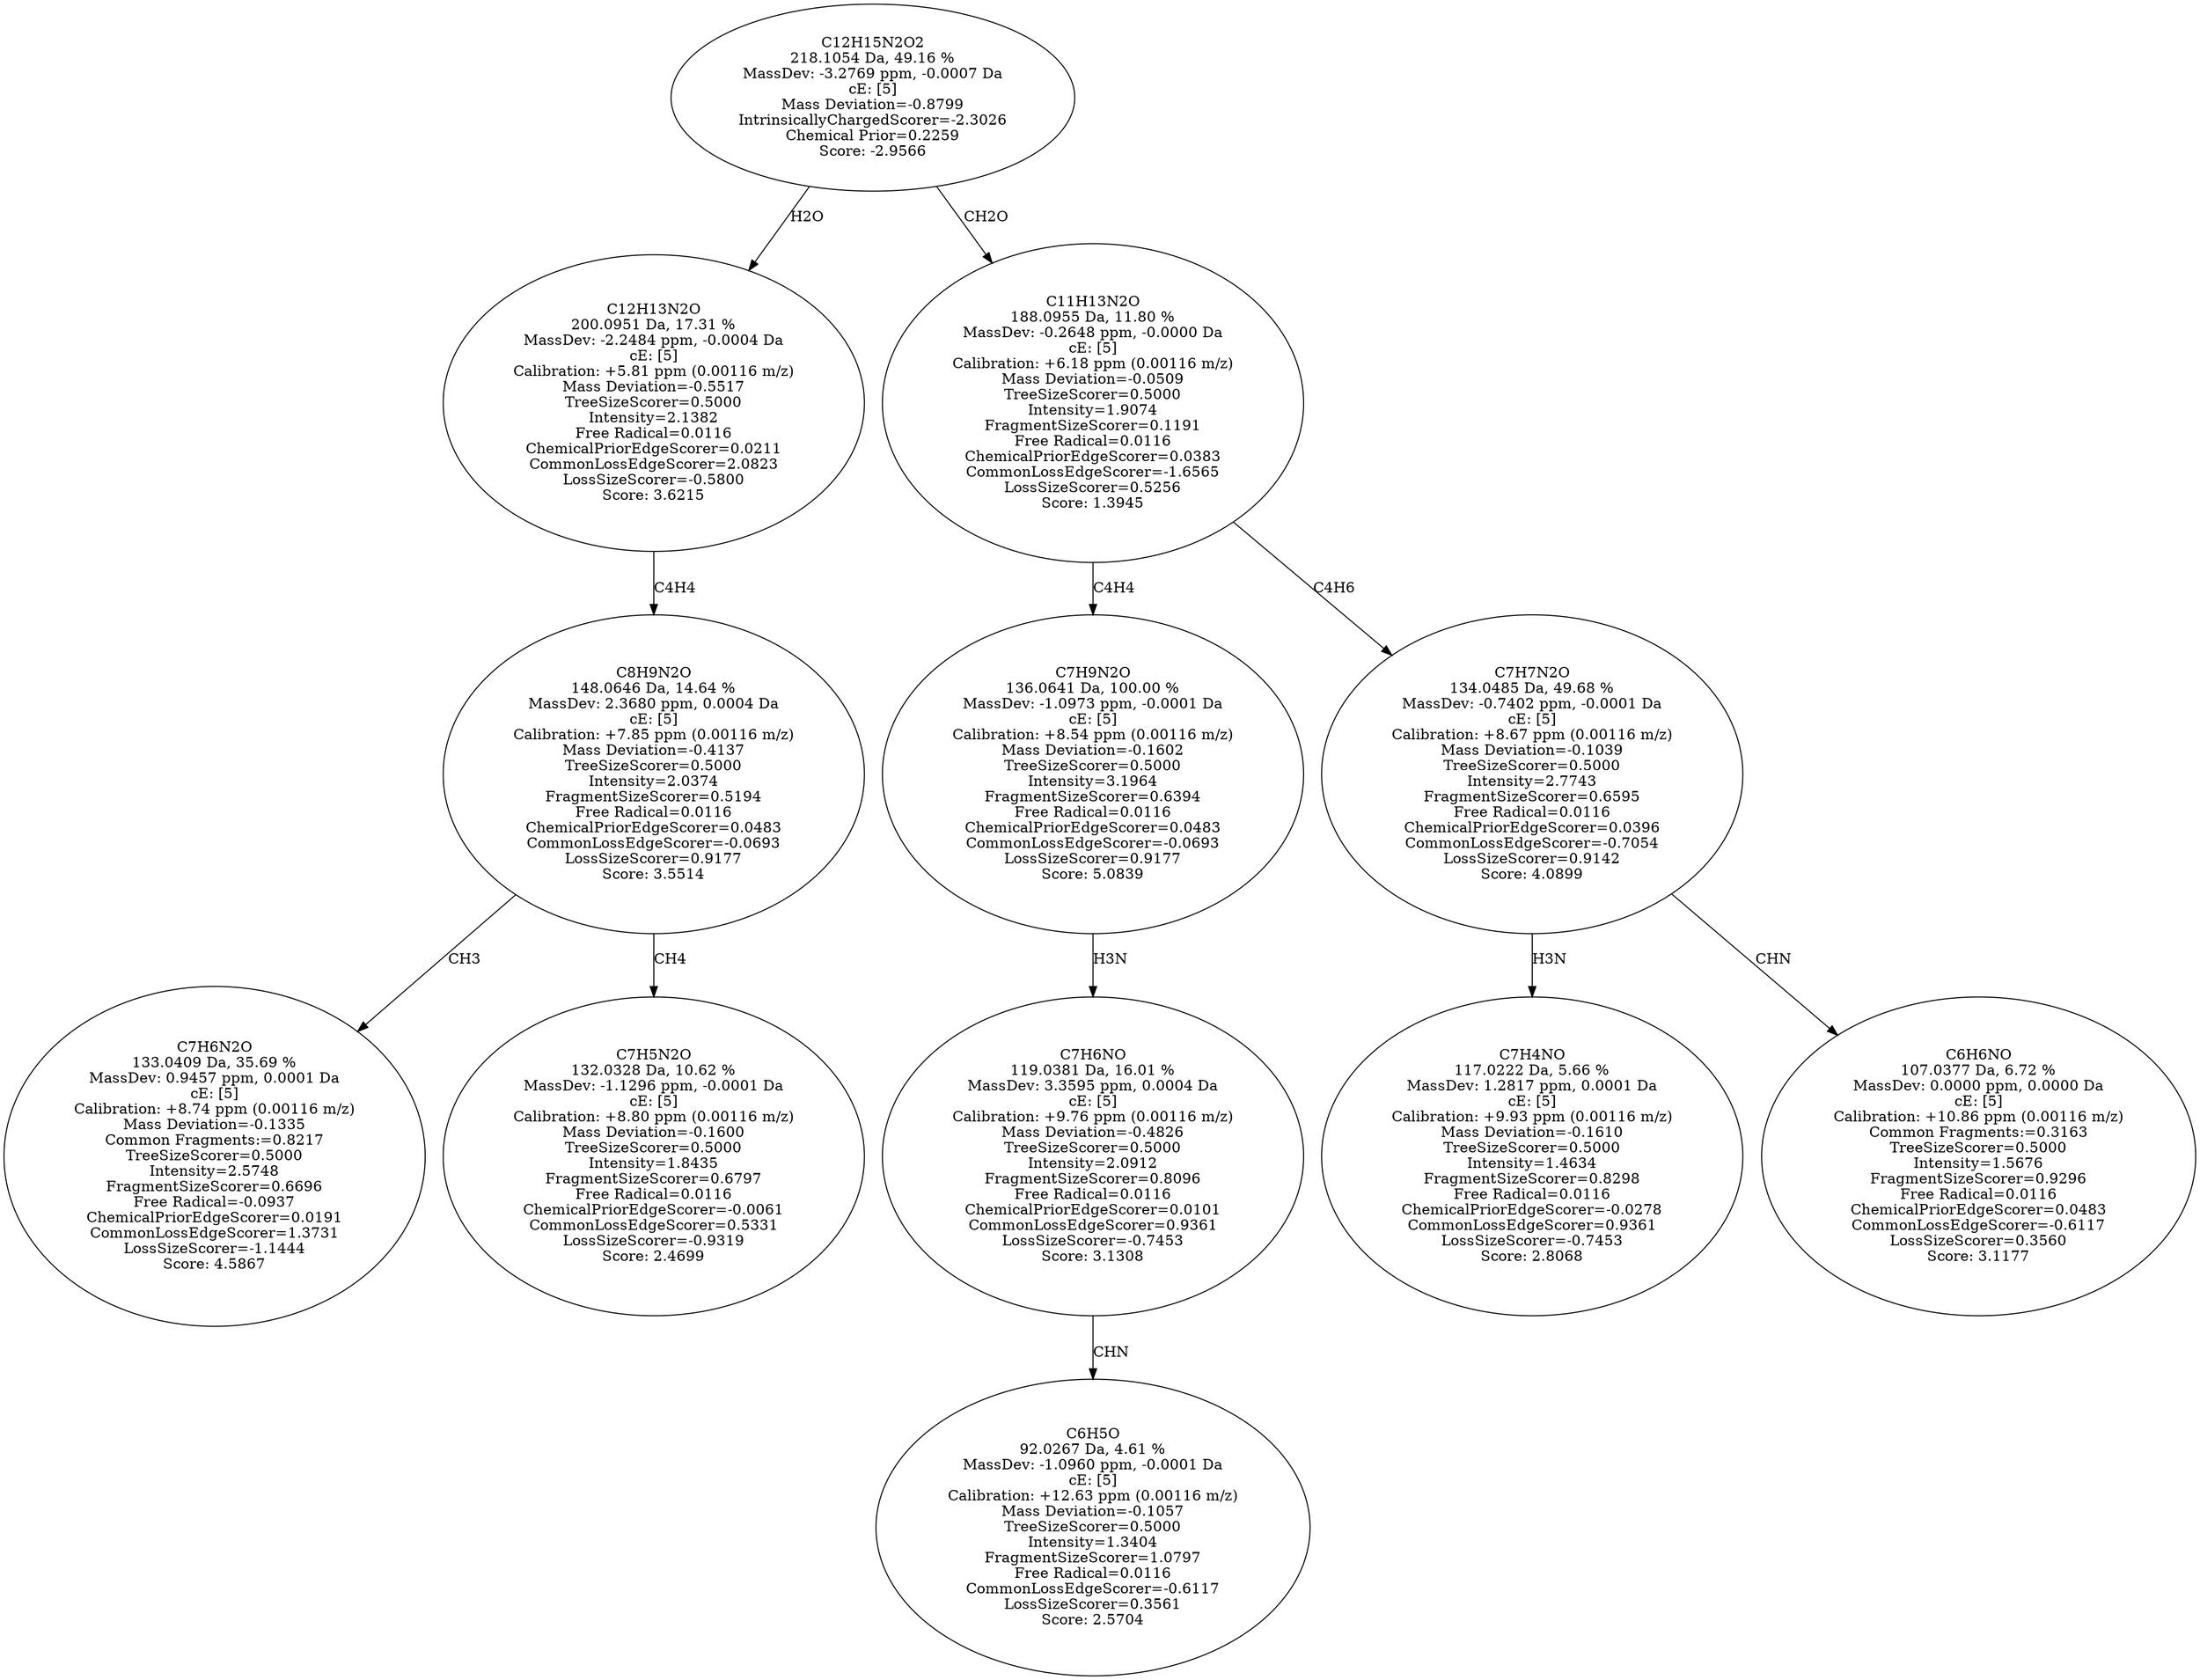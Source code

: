 strict digraph {
v1 [label="C7H6N2O\n133.0409 Da, 35.69 %\nMassDev: 0.9457 ppm, 0.0001 Da\ncE: [5]\nCalibration: +8.74 ppm (0.00116 m/z)\nMass Deviation=-0.1335\nCommon Fragments:=0.8217\nTreeSizeScorer=0.5000\nIntensity=2.5748\nFragmentSizeScorer=0.6696\nFree Radical=-0.0937\nChemicalPriorEdgeScorer=0.0191\nCommonLossEdgeScorer=1.3731\nLossSizeScorer=-1.1444\nScore: 4.5867"];
v2 [label="C7H5N2O\n132.0328 Da, 10.62 %\nMassDev: -1.1296 ppm, -0.0001 Da\ncE: [5]\nCalibration: +8.80 ppm (0.00116 m/z)\nMass Deviation=-0.1600\nTreeSizeScorer=0.5000\nIntensity=1.8435\nFragmentSizeScorer=0.6797\nFree Radical=0.0116\nChemicalPriorEdgeScorer=-0.0061\nCommonLossEdgeScorer=0.5331\nLossSizeScorer=-0.9319\nScore: 2.4699"];
v3 [label="C8H9N2O\n148.0646 Da, 14.64 %\nMassDev: 2.3680 ppm, 0.0004 Da\ncE: [5]\nCalibration: +7.85 ppm (0.00116 m/z)\nMass Deviation=-0.4137\nTreeSizeScorer=0.5000\nIntensity=2.0374\nFragmentSizeScorer=0.5194\nFree Radical=0.0116\nChemicalPriorEdgeScorer=0.0483\nCommonLossEdgeScorer=-0.0693\nLossSizeScorer=0.9177\nScore: 3.5514"];
v4 [label="C12H13N2O\n200.0951 Da, 17.31 %\nMassDev: -2.2484 ppm, -0.0004 Da\ncE: [5]\nCalibration: +5.81 ppm (0.00116 m/z)\nMass Deviation=-0.5517\nTreeSizeScorer=0.5000\nIntensity=2.1382\nFree Radical=0.0116\nChemicalPriorEdgeScorer=0.0211\nCommonLossEdgeScorer=2.0823\nLossSizeScorer=-0.5800\nScore: 3.6215"];
v5 [label="C6H5O\n92.0267 Da, 4.61 %\nMassDev: -1.0960 ppm, -0.0001 Da\ncE: [5]\nCalibration: +12.63 ppm (0.00116 m/z)\nMass Deviation=-0.1057\nTreeSizeScorer=0.5000\nIntensity=1.3404\nFragmentSizeScorer=1.0797\nFree Radical=0.0116\nCommonLossEdgeScorer=-0.6117\nLossSizeScorer=0.3561\nScore: 2.5704"];
v6 [label="C7H6NO\n119.0381 Da, 16.01 %\nMassDev: 3.3595 ppm, 0.0004 Da\ncE: [5]\nCalibration: +9.76 ppm (0.00116 m/z)\nMass Deviation=-0.4826\nTreeSizeScorer=0.5000\nIntensity=2.0912\nFragmentSizeScorer=0.8096\nFree Radical=0.0116\nChemicalPriorEdgeScorer=0.0101\nCommonLossEdgeScorer=0.9361\nLossSizeScorer=-0.7453\nScore: 3.1308"];
v7 [label="C7H9N2O\n136.0641 Da, 100.00 %\nMassDev: -1.0973 ppm, -0.0001 Da\ncE: [5]\nCalibration: +8.54 ppm (0.00116 m/z)\nMass Deviation=-0.1602\nTreeSizeScorer=0.5000\nIntensity=3.1964\nFragmentSizeScorer=0.6394\nFree Radical=0.0116\nChemicalPriorEdgeScorer=0.0483\nCommonLossEdgeScorer=-0.0693\nLossSizeScorer=0.9177\nScore: 5.0839"];
v8 [label="C7H4NO\n117.0222 Da, 5.66 %\nMassDev: 1.2817 ppm, 0.0001 Da\ncE: [5]\nCalibration: +9.93 ppm (0.00116 m/z)\nMass Deviation=-0.1610\nTreeSizeScorer=0.5000\nIntensity=1.4634\nFragmentSizeScorer=0.8298\nFree Radical=0.0116\nChemicalPriorEdgeScorer=-0.0278\nCommonLossEdgeScorer=0.9361\nLossSizeScorer=-0.7453\nScore: 2.8068"];
v9 [label="C6H6NO\n107.0377 Da, 6.72 %\nMassDev: 0.0000 ppm, 0.0000 Da\ncE: [5]\nCalibration: +10.86 ppm (0.00116 m/z)\nCommon Fragments:=0.3163\nTreeSizeScorer=0.5000\nIntensity=1.5676\nFragmentSizeScorer=0.9296\nFree Radical=0.0116\nChemicalPriorEdgeScorer=0.0483\nCommonLossEdgeScorer=-0.6117\nLossSizeScorer=0.3560\nScore: 3.1177"];
v10 [label="C7H7N2O\n134.0485 Da, 49.68 %\nMassDev: -0.7402 ppm, -0.0001 Da\ncE: [5]\nCalibration: +8.67 ppm (0.00116 m/z)\nMass Deviation=-0.1039\nTreeSizeScorer=0.5000\nIntensity=2.7743\nFragmentSizeScorer=0.6595\nFree Radical=0.0116\nChemicalPriorEdgeScorer=0.0396\nCommonLossEdgeScorer=-0.7054\nLossSizeScorer=0.9142\nScore: 4.0899"];
v11 [label="C11H13N2O\n188.0955 Da, 11.80 %\nMassDev: -0.2648 ppm, -0.0000 Da\ncE: [5]\nCalibration: +6.18 ppm (0.00116 m/z)\nMass Deviation=-0.0509\nTreeSizeScorer=0.5000\nIntensity=1.9074\nFragmentSizeScorer=0.1191\nFree Radical=0.0116\nChemicalPriorEdgeScorer=0.0383\nCommonLossEdgeScorer=-1.6565\nLossSizeScorer=0.5256\nScore: 1.3945"];
v12 [label="C12H15N2O2\n218.1054 Da, 49.16 %\nMassDev: -3.2769 ppm, -0.0007 Da\ncE: [5]\nMass Deviation=-0.8799\nIntrinsicallyChargedScorer=-2.3026\nChemical Prior=0.2259\nScore: -2.9566"];
v3 -> v1 [label="CH3"];
v3 -> v2 [label="CH4"];
v4 -> v3 [label="C4H4"];
v12 -> v4 [label="H2O"];
v6 -> v5 [label="CHN"];
v7 -> v6 [label="H3N"];
v11 -> v7 [label="C4H4"];
v10 -> v8 [label="H3N"];
v10 -> v9 [label="CHN"];
v11 -> v10 [label="C4H6"];
v12 -> v11 [label="CH2O"];
}